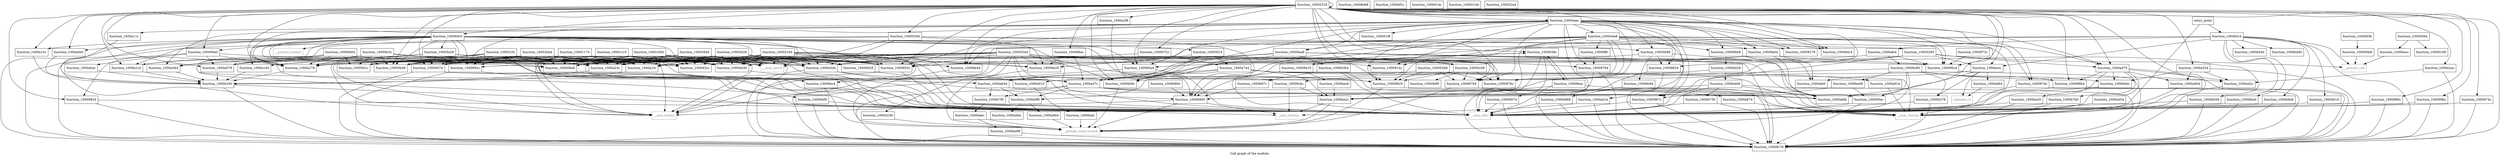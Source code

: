 digraph "Call graph of the module." {
  label="Call graph of the module.";
  node [shape=record];

  Node_function_10008dc4 [label="{function_10008dc4}"];
  Node_function_10005b48 [label="{function_10005b48}"];
  Node_function_10005c08 [label="{function_10005c08}"];
  Node_function_1000a278 [label="{function_1000a278}"];
  Node_function_10005b98 [label="{function_10005b98}"];
  Node_function_10008e20 [label="{function_10008e20}"];
  Node_function_10009aa8 [label="{function_10009aa8}"];
  Node_function_1000a14c [label="{function_1000a14c}"];
  Node_function_10009824 [label="{function_10009824}"];
  Node_function_10005d1c [label="{function_10005d1c}"];
  Node_function_1000986c [label="{function_1000986c}"];
  Node_function_10009bb8 [label="{function_10009bb8}"];
  Node_function_1000a23c [label="{function_1000a23c}"];
  Node_function_10008e44 [label="{function_10008e44}"];
  Node_function_10009c78 [label="{function_10009c78}"];
  Node_function_10008e68 [label="{function_10008e68}"];
  Node_function_10008ec4 [label="{function_10008ec4}"];
  Node_function_10008ffc [label="{function_10008ffc}"];
  Node_function_10009c84 [label="{function_10009c84}"];
  Node_function_100090a0 [label="{function_100090a0}"];
  Node_function_1000a184 [label="{function_1000a184}"];
  Node_function_100098b4 [label="{function_100098b4}"];
  Node_function_10005e28 [label="{function_10005e28}"];
  Node_function_1000992c [label="{function_1000992c}"];
  Node_function_10008820 [label="{function_10008820}"];
  Node_function_10009cbc [label="{function_10009cbc}"];
  Node_function_1000914c [label="{function_1000914c}"];
  Node_function_100091f8 [label="{function_100091f8}"];
  Node_function_10009278 [label="{function_10009278}"];
  Node_function_10009d60 [label="{function_10009d60}"];
  Node_function_1000938c [label="{function_1000938c}"];
  Node_function_10009474 [label="{function_10009474}"];
  Node_function_100094f8 [label="{function_100094f8}"];
  Node_function_10009df0 [label="{function_10009df0}"];
  Node_function_10005f14 [label="{function_10005f14}"];
  Node_function_1000955c [label="{function_1000955c}"];
  Node_function_100060c0 [label="{function_100060c0}"];
  Node_function_10009974 [label="{function_10009974}"];
  Node_function_100088ac [label="{function_100088ac}"];
  Node_function_10009e10 [label="{function_10009e10}"];
  Node_function_100095a4 [label="{function_100095a4}"];
  Node_function_10009eac [label="{function_10009eac}"];
  Node_function_100095ec [label="{function_100095ec}"];
  Node_function_1000a010 [label="{function_1000a010}"];
  Node_function_10009634 [label="{function_10009634}"];
  Node_function_1000a044 [label="{function_1000a044}"];
  Node_function_1000967c [label="{function_1000967c}"];
  Node_function_1000a078 [label="{function_1000a078}"];
  Node_function_1000a1c4 [label="{function_1000a1c4}"];
  Node_function_100099bc [label="{function_100099bc}"];
  Node_function_1000a1fc [label="{function_1000a1fc}"];
  Node_function_10009a04 [label="{function_10009a04}"];
  Node_function_1000876c [label="{function_1000876c}"];
  Node_function_100096c4 [label="{function_100096c4}"];
  Node_function_1000973c [label="{function_1000973c}"];
  Node_function_10008794 [label="{function_10008794}"];
  Node_function_10008d9c [label="{function_10008d9c}"];
  Node_function_1000a0ac [label="{function_1000a0ac}"];
  Node_function_100097dc [label="{function_100097dc}"];
  Node_function_1000a0e0 [label="{function_1000a0e0}"];
  Node_function_1000974c [label="{function_1000974c}"];
  Node_function_1000a11c [label="{function_1000a11c}"];
  Node_function_10009794 [label="{function_10009794}"];
  Node_function_1000a2ac [label="{function_1000a2ac}"];
  Node_function_1000b730 [label="{function_1000b730}"];
  Node_function_1000a2f8 [label="{function_1000a2f8}"];
  Node_function_1000a324 [label="{function_1000a324}"];
  Node_function_1000a404 [label="{function_1000a404}"];
  Node_function_1000a42c [label="{function_1000a42c}"];
  Node_function_1000a454 [label="{function_1000a454}"];
  Node_function_1000a47c [label="{function_1000a47c}"];
  Node_function_1000a5d4 [label="{function_1000a5d4}"];
  Node_function_1000a644 [label="{function_1000a644}"];
  Node_function_1000a744 [label="{function_1000a744}"];
  Node_function_1000a874 [label="{function_1000a874}"];
  Node_function_1000a914 [label="{function_1000a914}"];
  Node_function_1000a9b0 [label="{function_1000a9b0}"];
  Node_function_1000a9dc [label="{function_1000a9dc}"];
  Node_function_1000a9f8 [label="{function_1000a9f8}"];
  Node_function_1000ab24 [label="{function_1000ab24}"];
  Node_function_1000acec [label="{function_1000acec}"];
  Node_function_1000ad70 [label="{function_1000ad70}"];
  Node_function_1000af44 [label="{function_1000af44}"];
  Node_function_1000afd8 [label="{function_1000afd8}"];
  Node_function_1000afe0 [label="{function_1000afe0}"];
  Node_function_1000afe4 [label="{function_1000afe4}"];
  Node_function_1000b044 [label="{function_1000b044}"];
  Node_function_1000b0c4 [label="{function_1000b0c4}"];
  Node_function_1000b330 [label="{function_1000b330}"];
  Node_function_1000b378 [label="{function_1000b378}"];
  Node_function_1000b3b4 [label="{function_1000b3b4}"];
  Node_function_1000b428 [label="{function_1000b428}"];
  Node_function_1000b4b8 [label="{function_1000b4b8}"];
  Node_function_1000b610 [label="{function_1000b610}"];
  Node_function_1000b658 [label="{function_1000b658}"];
  Node_function_1000b6a0 [label="{function_1000b6a0}"];
  Node_function_1000b6e8 [label="{function_1000b6e8}"];
  Node_function_1000b7b0 [label="{function_1000b7b0}"];
  Node_function_1000b7f8 [label="{function_1000b7f8}"];
  Node_function_1000b868 [label="{function_1000b868}"];
  Node_function_1000b8b0 [label="{function_1000b8b0}"];
  Node_function_1000b97c [label="{function_1000b97c}"];
  Node_function_1000ba2c [label="{function_1000ba2c}"];
  Node_function_1000bac8 [label="{function_1000bac8}"];
  Node_function_1000bafc [label="{function_1000bafc}"];
  Node_function_1000bbbc [label="{function_1000bbbc}"];
  Node_function_1000bc80 [label="{function_1000bc80}"];
  Node_function_1000bdd0 [label="{function_1000bdd0}"];
  Node_function_1000bdec [label="{function_1000bdec}"];
  Node_function_1000be20 [label="{function_1000be20}"];
  Node_function_1000be68 [label="{function_1000be68}"];
  Node_function_1000be98 [label="{function_1000be98}"];
  Node_function_1000becc [label="{function_1000becc}"];
  Node_function_1000bf1c [label="{function_1000bf1c}"];
  Node_function_1000bf38 [label="{function_1000bf38}"];
  Node___asm_rlwinm [color="gray50", fontcolor="gray50", label="{__asm_rlwinm}"];
  Node___asm_rlwinm_ [color="gray50", fontcolor="gray50", label="{__asm_rlwinm_}"];
  Node___asm_rlwimi [color="gray50", fontcolor="gray50", label="{__asm_rlwimi}"];
  Node___asm_mfcr [color="gray50", fontcolor="gray50", label="{__asm_mfcr}"];
  Node___asm_mtcrf [color="gray50", fontcolor="gray50", label="{__asm_mtcrf}"];
  Node_unknown_0 [color="gray50", fontcolor="gray50", label="{unknown_0}"];
  Node___pseudo_call [color="gray50", fontcolor="gray50", label="{__pseudo_call}"];
  Node___pseudo_branch [color="gray50", fontcolor="gray50", label="{__pseudo_branch}"];
  Node___pseudo_cond_branch [color="gray50", fontcolor="gray50", label="{__pseudo_cond_branch}"];
  Node_function_10000094 [label="{function_10000094}"];
  Node_function_100000b8 [label="{function_100000b8}"];
  Node_function_1000014c [label="{function_1000014c}"];
  Node_function_10000168 [label="{function_10000168}"];
  Node_function_100001d4 [label="{function_100001d4}"];
  Node_entry_point [label="{entry_point}"];
  Node_function_10000238 [label="{function_10000238}"];
  Node_function_10000280 [label="{function_10000280}"];
  Node_function_10000394 [label="{function_10000394}"];
  Node_function_10000628 [label="{function_10000628}"];
  Node_function_100006a8 [label="{function_100006a8}"];
  Node_function_1000072c [label="{function_1000072c}"];
  Node_function_10000b04 [label="{function_10000b04}"];
  Node_function_10000e3c [label="{function_10000e3c}"];
  Node_function_10001174 [label="{function_10001174}"];
  Node_function_10001650 [label="{function_10001650}"];
  Node_function_10001c10 [label="{function_10001c10}"];
  Node_function_10002164 [label="{function_10002164}"];
  Node_function_10002544 [label="{function_10002544}"];
  Node_function_10002bb4 [label="{function_10002bb4}"];
  Node_function_100031fc [label="{function_100031fc}"];
  Node_function_10003844 [label="{function_10003844}"];
  Node_function_10003e28 [label="{function_10003e28}"];
  Node_function_100043cc [label="{function_100043cc}"];
  Node_function_10004430 [label="{function_10004430}"];
  Node_function_100044e8 [label="{function_100044e8}"];
  Node_function_10004aec [label="{function_10004aec}"];
  Node_function_100052a4 [label="{function_100052a4}"];
  Node_function_100052b8 [label="{function_100052b8}"];
  Node_function_10005318 [label="{function_10005318}"];
  Node_function_10005c08 -> Node_function_10008820;
  Node_function_10005c08 -> Node_function_10009df0;
  Node_function_10005c08 -> Node_function_1000876c;
  Node_function_10005c08 -> Node_function_10008794;
  Node_function_10005c08 -> Node_function_10008d9c;
  Node_function_1000a278 -> Node_function_1000b330;
  Node_function_10005b98 -> Node_function_10009c84;
  Node_function_10005b98 -> Node_function_1000992c;
  Node_function_10005b98 -> Node_function_100095ec;
  Node_function_10005b98 -> Node_function_10009634;
  Node_function_10008e20 -> Node___pseudo_cond_branch;
  Node_function_10009aa8 -> Node_function_10009c78;
  Node_function_10009aa8 -> Node_function_10009474;
  Node_function_10009aa8 -> Node_function_1000955c;
  Node_function_10009aa8 -> Node_function_100096c4;
  Node_function_10009aa8 -> Node_function_1000a47c;
  Node_function_10009aa8 -> Node_function_1000a5d4;
  Node_function_10009aa8 -> Node_function_1000a644;
  Node_function_10009aa8 -> Node_function_1000afd8;
  Node_function_10009aa8 -> Node_function_1000b3b4;
  Node_function_1000a14c -> Node_function_1000b330;
  Node_function_10009824 -> Node_function_10009c78;
  Node_function_10009824 -> Node___asm_mfcr;
  Node_function_1000986c -> Node_function_10009c78;
  Node_function_1000986c -> Node___asm_mfcr;
  Node_function_10009bb8 -> Node_function_1000afd8;
  Node_function_10009bb8 -> Node_function_1000afe0;
  Node_function_10009bb8 -> Node_function_1000b428;
  Node_function_1000a23c -> Node_function_1000b330;
  Node_function_10008e44 -> Node___pseudo_cond_branch;
  Node_function_10008ec4 -> Node___pseudo_cond_branch;
  Node_function_10008ffc -> Node_function_10009794;
  Node_function_10009c84 -> Node_function_1000b868;
  Node_function_100090a0 -> Node_function_1000a278;
  Node_function_100090a0 -> Node_function_10009c78;
  Node_function_100090a0 -> Node_function_1000955c;
  Node_function_100090a0 -> Node_function_1000a078;
  Node_function_100090a0 -> Node_function_1000a0ac;
  Node_function_1000a184 -> Node_function_1000b330;
  Node_function_100098b4 -> Node_function_10009c78;
  Node_function_100098b4 -> Node___asm_mfcr;
  Node_function_10005e28 -> Node_function_1000a278;
  Node_function_10005e28 -> Node_function_10008e44;
  Node_function_10005e28 -> Node_function_10009474;
  Node_function_10005e28 -> Node_function_1000955c;
  Node_function_10005e28 -> Node_function_1000a078;
  Node_function_1000992c -> Node_function_10009c78;
  Node_function_1000992c -> Node___asm_mfcr;
  Node_function_10008820 -> Node___asm_rlwinm;
  Node_function_10008820 -> Node___pseudo_cond_branch;
  Node_function_10009cbc -> Node_function_1000ba2c;
  Node_function_10009cbc -> Node___asm_rlwinm_;
  Node_function_10009d60 -> Node___asm_rlwinm_;
  Node_function_10009d60 -> Node___asm_rlwimi;
  Node_function_10009d60 -> Node___pseudo_cond_branch;
  Node_function_1000938c -> Node_function_10009c78;
  Node_function_1000938c -> Node_function_10009e10;
  Node_function_1000938c -> Node_function_10009eac;
  Node_function_1000938c -> Node___asm_mfcr;
  Node_function_10009474 -> Node_function_10009c78;
  Node_function_10009474 -> Node_function_100094f8;
  Node_function_10009474 -> Node___asm_mfcr;
  Node_function_100094f8 -> Node_function_10009c78;
  Node_function_100094f8 -> Node___asm_mfcr;
  Node_function_10005f14 -> Node_function_10008e20;
  Node_function_10005f14 -> Node_function_10008d9c;
  Node_function_10005f14 -> Node_function_1000a47c;
  Node_function_10005f14 -> Node_function_1000a744;
  Node_function_1000955c -> Node_function_10009c78;
  Node_function_1000955c -> Node___asm_mfcr;
  Node_function_100060c0 -> Node_function_10005b48;
  Node_function_100060c0 -> Node_function_1000a278;
  Node_function_100060c0 -> Node_function_10005b98;
  Node_function_100060c0 -> Node_function_1000a14c;
  Node_function_100060c0 -> Node_function_10009824;
  Node_function_100060c0 -> Node_function_1000a23c;
  Node_function_100060c0 -> Node_function_10009c78;
  Node_function_100060c0 -> Node_function_100090a0;
  Node_function_100060c0 -> Node_function_1000a184;
  Node_function_100060c0 -> Node_function_10005e28;
  Node_function_100060c0 -> Node_function_1000992c;
  Node_function_100060c0 -> Node_function_10009cbc;
  Node_function_100060c0 -> Node_function_10009474;
  Node_function_100060c0 -> Node_function_10005f14;
  Node_function_100060c0 -> Node_function_1000955c;
  Node_function_100060c0 -> Node_function_100095a4;
  Node_function_100060c0 -> Node_function_1000a1c4;
  Node_function_100060c0 -> Node_function_1000a1fc;
  Node_function_100060c0 -> Node_function_1000a0e0;
  Node_function_100060c0 -> Node_function_1000a5d4;
  Node_function_100060c0 -> Node___asm_rlwinm;
  Node_function_100060c0 -> Node___asm_rlwimi;
  Node_function_100060c0 -> Node___asm_mfcr;
  Node_function_100060c0 -> Node___asm_mtcrf;
  Node_function_100060c0 -> Node___pseudo_branch;
  Node_function_100060c0 -> Node_function_100043cc;
  Node_function_100060c0 -> Node_function_10004430;
  Node_function_10009974 -> Node_function_10009c78;
  Node_function_10009974 -> Node___asm_mfcr;
  Node_function_100088ac -> Node_function_10008e20;
  Node_function_100088ac -> Node_function_1000a47c;
  Node_function_10009e10 -> Node_function_10009d60;
  Node_function_10009e10 -> Node_function_1000938c;
  Node_function_10009e10 -> Node_function_1000bac8;
  Node_function_100095a4 -> Node_function_10009c78;
  Node_function_100095a4 -> Node___asm_mfcr;
  Node_function_10009eac -> Node_function_10009c78;
  Node_function_10009eac -> Node_function_1000938c;
  Node_function_10009eac -> Node_function_1000ba2c;
  Node_function_10009eac -> Node___asm_rlwinm;
  Node_function_100095ec -> Node_function_10009c78;
  Node_function_100095ec -> Node___asm_mfcr;
  Node_function_1000a010 -> Node_function_1000bafc;
  Node_function_10009634 -> Node_function_10009c78;
  Node_function_10009634 -> Node___asm_mfcr;
  Node_function_1000a044 -> Node_function_1000b330;
  Node_function_1000967c -> Node_function_10009c78;
  Node_function_1000967c -> Node___asm_mfcr;
  Node_function_1000a078 -> Node_function_1000b330;
  Node_function_1000a1c4 -> Node_function_1000b330;
  Node_function_100099bc -> Node_function_10009c78;
  Node_function_100099bc -> Node___asm_mfcr;
  Node_function_1000a1fc -> Node_function_1000b330;
  Node_function_10009a04 -> Node_function_10009c78;
  Node_function_10009a04 -> Node_function_1000955c;
  Node_function_10009a04 -> Node_function_1000a644;
  Node_function_10009a04 -> Node_function_1000afd8;
  Node_function_10009a04 -> Node_function_1000afe0;
  Node_function_100096c4 -> Node_function_10009c78;
  Node_function_100096c4 -> Node___asm_mfcr;
  Node_function_1000973c -> Node_function_100096c4;
  Node_function_10008794 -> Node___asm_rlwinm;
  Node_function_10008794 -> Node___pseudo_cond_branch;
  Node_function_10008d9c -> Node___pseudo_cond_branch;
  Node_function_1000a0ac -> Node_function_1000b330;
  Node_function_100097dc -> Node_function_10009c78;
  Node_function_100097dc -> Node___asm_mfcr;
  Node_function_1000a0e0 -> Node_function_1000b330;
  Node_function_1000974c -> Node_function_10009c78;
  Node_function_1000974c -> Node___asm_mfcr;
  Node_function_1000a11c -> Node_function_1000b330;
  Node_function_10009794 -> Node_function_10009c78;
  Node_function_10009794 -> Node___asm_mfcr;
  Node_function_1000a2ac -> Node_function_10009c78;
  Node_function_1000a2ac -> Node_function_1000a42c;
  Node_function_1000b730 -> Node_function_10009c78;
  Node_function_1000b730 -> Node___asm_mfcr;
  Node_function_1000a2f8 -> Node_function_10009d60;
  Node_function_1000a324 -> Node_function_10009c78;
  Node_function_1000a324 -> Node_function_1000a404;
  Node_function_1000a324 -> Node_function_1000a42c;
  Node_function_1000a324 -> Node_function_1000bbbc;
  Node_function_1000a404 -> Node___asm_rlwinm;
  Node_function_1000a42c -> Node___asm_rlwinm;
  Node_function_1000a454 -> Node___asm_rlwinm;
  Node_function_1000a47c -> Node_function_10009c78;
  Node_function_1000a47c -> Node_function_1000a874;
  Node_function_1000a47c -> Node_function_1000a9f8;
  Node_function_1000a47c -> Node_function_1000afd8;
  Node_function_1000a47c -> Node_function_1000b7f8;
  Node_function_1000a47c -> Node___asm_rlwinm;
  Node_function_1000a5d4 -> Node_function_10009c78;
  Node_function_1000a5d4 -> Node_function_10009d60;
  Node_function_1000a5d4 -> Node_function_1000a47c;
  Node_function_1000a644 -> Node_function_1000a9f8;
  Node_function_1000a644 -> Node_function_1000afd8;
  Node_function_1000a644 -> Node_function_1000b7f8;
  Node_function_1000a744 -> Node_function_1000a47c;
  Node_function_1000a744 -> Node_function_1000a644;
  Node_function_1000a744 -> Node_function_1000a914;
  Node_function_1000a744 -> Node_function_1000a9f8;
  Node_function_1000a744 -> Node_function_1000afd8;
  Node_function_1000a744 -> Node_function_1000ba2c;
  Node_function_1000a744 -> Node___asm_rlwinm;
  Node_function_1000a874 -> Node___asm_rlwinm;
  Node_function_1000a914 -> Node___asm_rlwinm;
  Node_function_1000a9b0 -> Node___pseudo_cond_branch;
  Node_function_1000a9f8 -> Node_function_1000a9b0;
  Node_function_1000a9f8 -> Node_function_1000a9dc;
  Node_function_1000ab24 -> Node_function_10009c78;
  Node_function_1000ab24 -> Node___asm_rlwinm_;
  Node_function_1000acec -> Node_function_1000af44;
  Node_function_1000acec -> Node_function_1000afd8;
  Node_function_1000acec -> Node_function_1000afe0;
  Node_function_1000acec -> Node_function_1000b378;
  Node_function_1000acec -> Node_unknown_0;
  Node_function_1000ad70 -> Node_function_10009c78;
  Node_function_1000ad70 -> Node_function_100098b4;
  Node_function_1000ad70 -> Node_function_1000a404;
  Node_function_1000ad70 -> Node_function_1000a42c;
  Node_function_1000ad70 -> Node_function_1000b7b0;
  Node_function_1000ad70 -> Node_function_1000bbbc;
  Node_function_1000ad70 -> Node___asm_rlwinm;
  Node_function_1000ad70 -> Node___asm_mfcr;
  Node_function_1000af44 -> Node_unknown_0;
  Node_function_1000afe4 -> Node_function_10009474;
  Node_function_1000afe4 -> Node_function_100096c4;
  Node_function_1000afe4 -> Node_function_1000bc80;
  Node_function_1000b0c4 -> Node_function_10009c78;
  Node_function_1000b0c4 -> Node_function_10009d60;
  Node_function_1000b0c4 -> Node_function_1000acec;
  Node_function_1000b0c4 -> Node_function_1000afe4;
  Node_function_1000b0c4 -> Node_function_1000b044;
  Node_function_1000b0c4 -> Node_function_1000b610;
  Node_function_1000b0c4 -> Node_function_1000b658;
  Node_function_1000b0c4 -> Node_function_1000b6a0;
  Node_function_1000b0c4 -> Node_function_1000b6e8;
  Node_function_1000b0c4 -> Node_function_1000ba2c;
  Node_function_1000b0c4 -> Node_function_1000bdd0;
  Node_function_1000b0c4 -> Node___pseudo_call;
  Node_function_1000b330 -> Node_function_10009c78;
  Node_function_1000b330 -> Node___asm_mfcr;
  Node_function_1000b378 -> Node_function_10009c78;
  Node_function_1000b378 -> Node___asm_mfcr;
  Node_function_1000b3b4 -> Node_function_10009c78;
  Node_function_1000b3b4 -> Node_function_1000b97c;
  Node_function_1000b3b4 -> Node___asm_mfcr;
  Node_function_1000b428 -> Node_function_10009cbc;
  Node_function_1000b428 -> Node_function_1000b4b8;
  Node_function_1000b4b8 -> Node_function_10009c78;
  Node_function_1000b4b8 -> Node_function_1000b730;
  Node_function_1000b4b8 -> Node_function_1000ba2c;
  Node_function_1000b4b8 -> Node___asm_rlwinm;
  Node_function_1000b4b8 -> Node___asm_mfcr;
  Node_function_1000b610 -> Node_function_10009c78;
  Node_function_1000b610 -> Node___asm_mfcr;
  Node_function_1000b658 -> Node_function_10009c78;
  Node_function_1000b658 -> Node___asm_mfcr;
  Node_function_1000b6a0 -> Node_function_10009c78;
  Node_function_1000b6a0 -> Node___asm_mfcr;
  Node_function_1000b6e8 -> Node_function_10009c78;
  Node_function_1000b6e8 -> Node___asm_mfcr;
  Node_function_1000b7b0 -> Node_function_10009c78;
  Node_function_1000b7b0 -> Node___asm_mfcr;
  Node_function_1000b7f8 -> Node_function_1000bdec;
  Node_function_1000b868 -> Node_function_10009c78;
  Node_function_1000b868 -> Node___asm_mfcr;
  Node_function_1000b8b0 -> Node_function_10009d60;
  Node_function_1000b97c -> Node_function_10009d60;
  Node_function_1000ba2c -> Node___asm_rlwinm_;
  Node_function_1000ba2c -> Node___pseudo_cond_branch;
  Node_function_1000bac8 -> Node_function_1000ba2c;
  Node_function_1000bafc -> Node___pseudo_cond_branch;
  Node_function_1000bbbc -> Node_function_1000ba2c;
  Node_function_1000bbbc -> Node_function_1000be20;
  Node_function_1000bc80 -> Node_function_100098b4;
  Node_function_1000bc80 -> Node_function_10009d60;
  Node_function_1000bc80 -> Node_function_1000a42c;
  Node_function_1000bc80 -> Node_function_1000afd8;
  Node_function_1000bc80 -> Node_function_1000b378;
  Node_function_1000bc80 -> Node_function_1000bbbc;
  Node_function_1000bc80 -> Node_function_1000be68;
  Node_function_1000bc80 -> Node___pseudo_cond_branch;
  Node_function_1000bdec -> Node_function_1000be98;
  Node_function_1000bdec -> Node___pseudo_cond_branch;
  Node_function_1000be20 -> Node_function_10009c78;
  Node_function_1000be20 -> Node___asm_mfcr;
  Node_function_1000be68 -> Node_function_100095ec;
  Node_function_1000be68 -> Node_function_1000967c;
  Node_function_1000be98 -> Node_function_10009c78;
  Node_function_1000becc -> Node___pseudo_call;
  Node_function_1000bf38 -> Node_function_100000b8;
  Node_function_10000094 -> Node_function_1000becc;
  Node_function_10000094 -> Node_function_10000168;
  Node_function_100000b8 -> Node___pseudo_call;
  Node_entry_point -> Node_function_1000b0c4;
  Node_entry_point -> Node___asm_rlwinm;
  Node_function_10000238 -> Node___pseudo_cond_branch;
  Node_function_10000280 -> Node_function_100095a4;
  Node_function_10000280 -> Node_function_10009634;
  Node_function_10000280 -> Node_function_1000967c;
  Node_function_10000280 -> Node_function_1000acec;
  Node_function_10000280 -> Node_function_1000ad70;
  Node_function_10000280 -> Node___pseudo_call;
  Node_function_10000394 -> Node_function_10008e20;
  Node_function_10000394 -> Node_function_10009c78;
  Node_function_10000394 -> Node_function_1000a5d4;
  Node_function_10000394 -> Node_function_1000a644;
  Node_function_10000394 -> Node___asm_mfcr;
  Node_function_10000394 -> Node___asm_mtcrf;
  Node_function_10000394 -> Node_function_10000280;
  Node_function_10000628 -> Node_function_1000a010;
  Node_function_100006a8 -> Node_function_10008ec4;
  Node_function_1000072c -> Node_function_1000a5d4;
  Node_function_1000072c -> Node_function_1000a744;
  Node_function_10000b04 -> Node_function_10005b48;
  Node_function_10000b04 -> Node_function_1000a278;
  Node_function_10000b04 -> Node_function_10005d1c;
  Node_function_10000b04 -> Node_function_1000a044;
  Node_function_10000b04 -> Node_function_1000a078;
  Node_function_10000b04 -> Node_function_1000a1c4;
  Node_function_10000b04 -> Node_function_1000a5d4;
  Node_function_10000b04 -> Node___asm_mfcr;
  Node_function_10000b04 -> Node_function_100006a8;
  Node_function_10000e3c -> Node_function_10005b48;
  Node_function_10000e3c -> Node_function_1000a278;
  Node_function_10000e3c -> Node_function_10005d1c;
  Node_function_10000e3c -> Node_function_1000a044;
  Node_function_10000e3c -> Node_function_1000a078;
  Node_function_10000e3c -> Node_function_1000a1c4;
  Node_function_10000e3c -> Node_function_1000a5d4;
  Node_function_10000e3c -> Node___asm_mfcr;
  Node_function_10000e3c -> Node_function_100006a8;
  Node_function_10001174 -> Node_function_10005b48;
  Node_function_10001174 -> Node_function_1000a278;
  Node_function_10001174 -> Node_function_10005d1c;
  Node_function_10001174 -> Node_function_1000a23c;
  Node_function_10001174 -> Node_function_1000955c;
  Node_function_10001174 -> Node_function_1000a1fc;
  Node_function_10001174 -> Node_function_1000a5d4;
  Node_function_10001174 -> Node___asm_rlwimi;
  Node_function_10001174 -> Node___asm_mfcr;
  Node_function_10001174 -> Node___asm_mtcrf;
  Node_function_10001174 -> Node_function_100006a8;
  Node_function_10001174 -> Node_function_100043cc;
  Node_function_10001174 -> Node_function_10004430;
  Node_function_10001650 -> Node_function_10005b48;
  Node_function_10001650 -> Node_function_1000a278;
  Node_function_10001650 -> Node_function_10008e20;
  Node_function_10001650 -> Node_function_10005d1c;
  Node_function_10001650 -> Node_function_1000a23c;
  Node_function_10001650 -> Node_function_1000955c;
  Node_function_10001650 -> Node_function_1000a1fc;
  Node_function_10001650 -> Node_function_1000a5d4;
  Node_function_10001650 -> Node___asm_rlwimi;
  Node_function_10001650 -> Node___asm_mfcr;
  Node_function_10001650 -> Node___asm_mtcrf;
  Node_function_10001650 -> Node_function_100006a8;
  Node_function_10001650 -> Node_function_100043cc;
  Node_function_10001650 -> Node_function_10004430;
  Node_function_10001c10 -> Node_function_10005b48;
  Node_function_10001c10 -> Node_function_1000a278;
  Node_function_10001c10 -> Node_function_10005d1c;
  Node_function_10001c10 -> Node_function_1000a23c;
  Node_function_10001c10 -> Node_function_1000955c;
  Node_function_10001c10 -> Node_function_1000a1fc;
  Node_function_10001c10 -> Node_function_1000a5d4;
  Node_function_10001c10 -> Node___asm_rlwimi;
  Node_function_10001c10 -> Node___asm_mfcr;
  Node_function_10001c10 -> Node___asm_mtcrf;
  Node_function_10001c10 -> Node_function_100006a8;
  Node_function_10001c10 -> Node_function_100043cc;
  Node_function_10001c10 -> Node_function_10004430;
  Node_function_10002164 -> Node_function_10005b48;
  Node_function_10002164 -> Node_function_1000a278;
  Node_function_10002164 -> Node_function_10008e20;
  Node_function_10002164 -> Node_function_1000a23c;
  Node_function_10002164 -> Node_function_10008820;
  Node_function_10002164 -> Node_function_1000955c;
  Node_function_10002164 -> Node_function_1000a1fc;
  Node_function_10002164 -> Node_function_1000876c;
  Node_function_10002164 -> Node_function_1000a5d4;
  Node_function_10002164 -> Node___asm_rlwimi;
  Node_function_10002164 -> Node___asm_mfcr;
  Node_function_10002164 -> Node___asm_mtcrf;
  Node_function_10002164 -> Node_function_100006a8;
  Node_function_10002164 -> Node_function_100043cc;
  Node_function_10002164 -> Node_function_10004430;
  Node_function_10002544 -> Node_function_10005b48;
  Node_function_10002544 -> Node_function_10005c08;
  Node_function_10002544 -> Node_function_1000a278;
  Node_function_10002544 -> Node_function_10008e20;
  Node_function_10002544 -> Node_function_1000a23c;
  Node_function_10002544 -> Node_function_10008820;
  Node_function_10002544 -> Node_function_1000914c;
  Node_function_10002544 -> Node_function_1000955c;
  Node_function_10002544 -> Node_function_1000a010;
  Node_function_10002544 -> Node_function_1000a1fc;
  Node_function_10002544 -> Node_function_1000876c;
  Node_function_10002544 -> Node_function_100096c4;
  Node_function_10002544 -> Node_function_10008794;
  Node_function_10002544 -> Node_function_10008d9c;
  Node_function_10002544 -> Node_function_10009794;
  Node_function_10002544 -> Node_function_1000a5d4;
  Node_function_10002544 -> Node___asm_rlwimi;
  Node_function_10002544 -> Node___asm_mfcr;
  Node_function_10002544 -> Node___asm_mtcrf;
  Node_function_10002544 -> Node_function_10000238;
  Node_function_10002544 -> Node_function_100006a8;
  Node_function_10002544 -> Node_function_100043cc;
  Node_function_10002544 -> Node_function_10004430;
  Node_function_10002bb4 -> Node_function_10005b48;
  Node_function_10002bb4 -> Node_function_1000a278;
  Node_function_10002bb4 -> Node_function_10005d1c;
  Node_function_10002bb4 -> Node_function_1000a23c;
  Node_function_10002bb4 -> Node_function_1000a184;
  Node_function_10002bb4 -> Node_function_1000992c;
  Node_function_10002bb4 -> Node_function_10009474;
  Node_function_10002bb4 -> Node_function_1000955c;
  Node_function_10002bb4 -> Node_function_1000a078;
  Node_function_10002bb4 -> Node_function_1000a1fc;
  Node_function_10002bb4 -> Node_function_1000a47c;
  Node_function_10002bb4 -> Node_function_1000a5d4;
  Node_function_10002bb4 -> Node___asm_rlwimi;
  Node_function_10002bb4 -> Node___asm_mfcr;
  Node_function_10002bb4 -> Node___asm_mtcrf;
  Node_function_10002bb4 -> Node_function_100006a8;
  Node_function_10002bb4 -> Node_function_100043cc;
  Node_function_10002bb4 -> Node_function_10004430;
  Node_function_100031fc -> Node_function_10005b48;
  Node_function_100031fc -> Node_function_1000a278;
  Node_function_100031fc -> Node_function_10005d1c;
  Node_function_100031fc -> Node_function_1000a23c;
  Node_function_100031fc -> Node_function_1000a184;
  Node_function_100031fc -> Node_function_1000992c;
  Node_function_100031fc -> Node_function_10009474;
  Node_function_100031fc -> Node_function_1000955c;
  Node_function_100031fc -> Node_function_1000a078;
  Node_function_100031fc -> Node_function_1000a1fc;
  Node_function_100031fc -> Node_function_1000a47c;
  Node_function_100031fc -> Node_function_1000a5d4;
  Node_function_100031fc -> Node___asm_rlwimi;
  Node_function_100031fc -> Node___asm_mfcr;
  Node_function_100031fc -> Node___asm_mtcrf;
  Node_function_100031fc -> Node_function_100006a8;
  Node_function_100031fc -> Node_function_100043cc;
  Node_function_100031fc -> Node_function_10004430;
  Node_function_10003844 -> Node_function_10005b48;
  Node_function_10003844 -> Node_function_1000a278;
  Node_function_10003844 -> Node_function_10005d1c;
  Node_function_10003844 -> Node_function_1000a23c;
  Node_function_10003844 -> Node_function_1000955c;
  Node_function_10003844 -> Node_function_1000a1fc;
  Node_function_10003844 -> Node_function_1000a5d4;
  Node_function_10003844 -> Node___asm_rlwimi;
  Node_function_10003844 -> Node___asm_mfcr;
  Node_function_10003844 -> Node___asm_mtcrf;
  Node_function_10003844 -> Node_function_10000628;
  Node_function_10003844 -> Node_function_100006a8;
  Node_function_10003844 -> Node_function_100043cc;
  Node_function_10003844 -> Node_function_10004430;
  Node_function_10003e28 -> Node_function_10005b48;
  Node_function_10003e28 -> Node_function_1000a278;
  Node_function_10003e28 -> Node_function_1000a23c;
  Node_function_10003e28 -> Node_function_1000955c;
  Node_function_10003e28 -> Node_function_1000a1fc;
  Node_function_10003e28 -> Node_function_1000a5d4;
  Node_function_10003e28 -> Node___asm_rlwimi;
  Node_function_10003e28 -> Node___asm_mfcr;
  Node_function_10003e28 -> Node___asm_mtcrf;
  Node_function_10003e28 -> Node_function_10000628;
  Node_function_10003e28 -> Node_function_100006a8;
  Node_function_10003e28 -> Node_function_100043cc;
  Node_function_10003e28 -> Node_function_10004430;
  Node_function_10004430 -> Node___asm_rlwinm_;
  Node_function_100044e8 -> Node_function_10008dc4;
  Node_function_100044e8 -> Node_function_10009aa8;
  Node_function_100044e8 -> Node_function_10009bb8;
  Node_function_100044e8 -> Node_function_10008e44;
  Node_function_100044e8 -> Node_function_10008ec4;
  Node_function_100044e8 -> Node_function_10008ffc;
  Node_function_100044e8 -> Node_function_10008820;
  Node_function_100044e8 -> Node_function_1000914c;
  Node_function_100044e8 -> Node_function_10009278;
  Node_function_100044e8 -> Node_function_10009d60;
  Node_function_100044e8 -> Node_function_1000955c;
  Node_function_100044e8 -> Node_function_1000967c;
  Node_function_100044e8 -> Node_function_10009a04;
  Node_function_100044e8 -> Node_function_1000876c;
  Node_function_100044e8 -> Node_function_100096c4;
  Node_function_100044e8 -> Node_function_10008794;
  Node_function_100044e8 -> Node_function_10008d9c;
  Node_function_100044e8 -> Node_function_100097dc;
  Node_function_100044e8 -> Node_function_1000ad70;
  Node_function_10004aec -> Node_function_10008dc4;
  Node_function_10004aec -> Node_function_1000a278;
  Node_function_10004aec -> Node_function_10009aa8;
  Node_function_10004aec -> Node_function_10009bb8;
  Node_function_10004aec -> Node_function_10008e44;
  Node_function_10004aec -> Node_function_1000992c;
  Node_function_10004aec -> Node_function_10008820;
  Node_function_10004aec -> Node_function_1000914c;
  Node_function_10004aec -> Node_function_100091f8;
  Node_function_10004aec -> Node_function_10009278;
  Node_function_10004aec -> Node_function_1000955c;
  Node_function_10004aec -> Node_function_10009974;
  Node_function_10004aec -> Node_function_100095a4;
  Node_function_10004aec -> Node_function_100095ec;
  Node_function_10004aec -> Node_function_10009634;
  Node_function_10004aec -> Node_function_1000a044;
  Node_function_10004aec -> Node_function_1000967c;
  Node_function_10004aec -> Node_function_10009a04;
  Node_function_10004aec -> Node_function_1000876c;
  Node_function_10004aec -> Node_function_100096c4;
  Node_function_10004aec -> Node_function_10008794;
  Node_function_10004aec -> Node_function_100097dc;
  Node_function_10004aec -> Node_function_1000a11c;
  Node_function_10004aec -> Node_function_10009794;
  Node_function_10004aec -> Node_function_1000a47c;
  Node_function_10004aec -> Node_function_1000ab24;
  Node_function_10004aec -> Node_function_1000ad70;
  Node_function_10004aec -> Node_function_100044e8;
  Node_function_100052b8 -> Node_function_10008820;
  Node_function_100052b8 -> Node_function_1000a010;
  Node_function_100052b8 -> Node_function_1000876c;
  Node_function_100052b8 -> Node_function_10008794;
  Node_function_10005318 -> Node_function_10008dc4;
  Node_function_10005318 -> Node_function_10005b48;
  Node_function_10005318 -> Node_function_10005c08;
  Node_function_10005318 -> Node_function_1000a278;
  Node_function_10005318 -> Node_function_10005b98;
  Node_function_10005318 -> Node_function_1000a14c;
  Node_function_10005318 -> Node_function_10009824;
  Node_function_10005318 -> Node_function_1000986c;
  Node_function_10005318 -> Node_function_10008e44;
  Node_function_10005318 -> Node_function_10009c78;
  Node_function_10005318 -> Node_function_100090a0;
  Node_function_10005318 -> Node_function_100098b4;
  Node_function_10005318 -> Node_function_10008820;
  Node_function_10005318 -> Node_function_1000938c;
  Node_function_10005318 -> Node_function_10009474;
  Node_function_10005318 -> Node_function_1000955c;
  Node_function_10005318 -> Node_function_100060c0;
  Node_function_10005318 -> Node_function_100088ac;
  Node_function_10005318 -> Node_function_100095a4;
  Node_function_10005318 -> Node_function_1000a078;
  Node_function_10005318 -> Node_function_1000a1c4;
  Node_function_10005318 -> Node_function_100099bc;
  Node_function_10005318 -> Node_function_1000876c;
  Node_function_10005318 -> Node_function_100096c4;
  Node_function_10005318 -> Node_function_10008794;
  Node_function_10005318 -> Node_function_10008d9c;
  Node_function_10005318 -> Node_function_1000a0e0;
  Node_function_10005318 -> Node_function_1000974c;
  Node_function_10005318 -> Node_function_1000a2ac;
  Node_function_10005318 -> Node_function_1000a2f8;
  Node_function_10005318 -> Node_function_1000a324;
  Node_function_10005318 -> Node_function_1000acec;
  Node_function_10005318 -> Node_function_1000ad70;
  Node_function_10005318 -> Node___asm_rlwinm;
  Node_function_10005318 -> Node_function_10000394;
  Node_function_10005318 -> Node_function_1000072c;
  Node_function_10005318 -> Node_function_10004aec;
  Node_function_10005318 -> Node_function_10005318;
}
